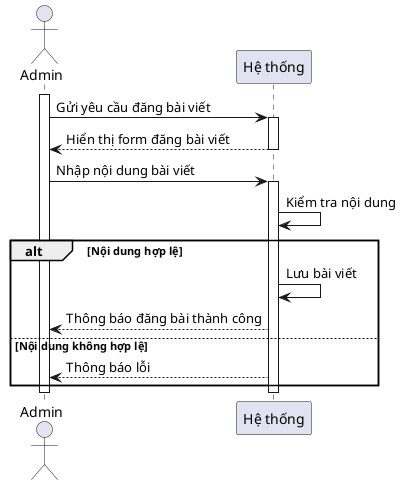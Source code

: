 @startuml   
actor Admin
participant "Hệ thống" as System

activate Admin
Admin -> System: Gửi yêu cầu đăng bài viết
activate System
System --> Admin: Hiển thị form đăng bài viết
deactivate System
Admin -> System: Nhập nội dung bài viết
activate System
System -> System: Kiểm tra nội dung
alt Nội dung hợp lệ
    System -> System: Lưu bài viết
    System --> Admin: Thông báo đăng bài thành công
else Nội dung không hợp lệ
    System --> Admin: Thông báo lỗi
end
deactivate System
deactivate Admin
@enduml